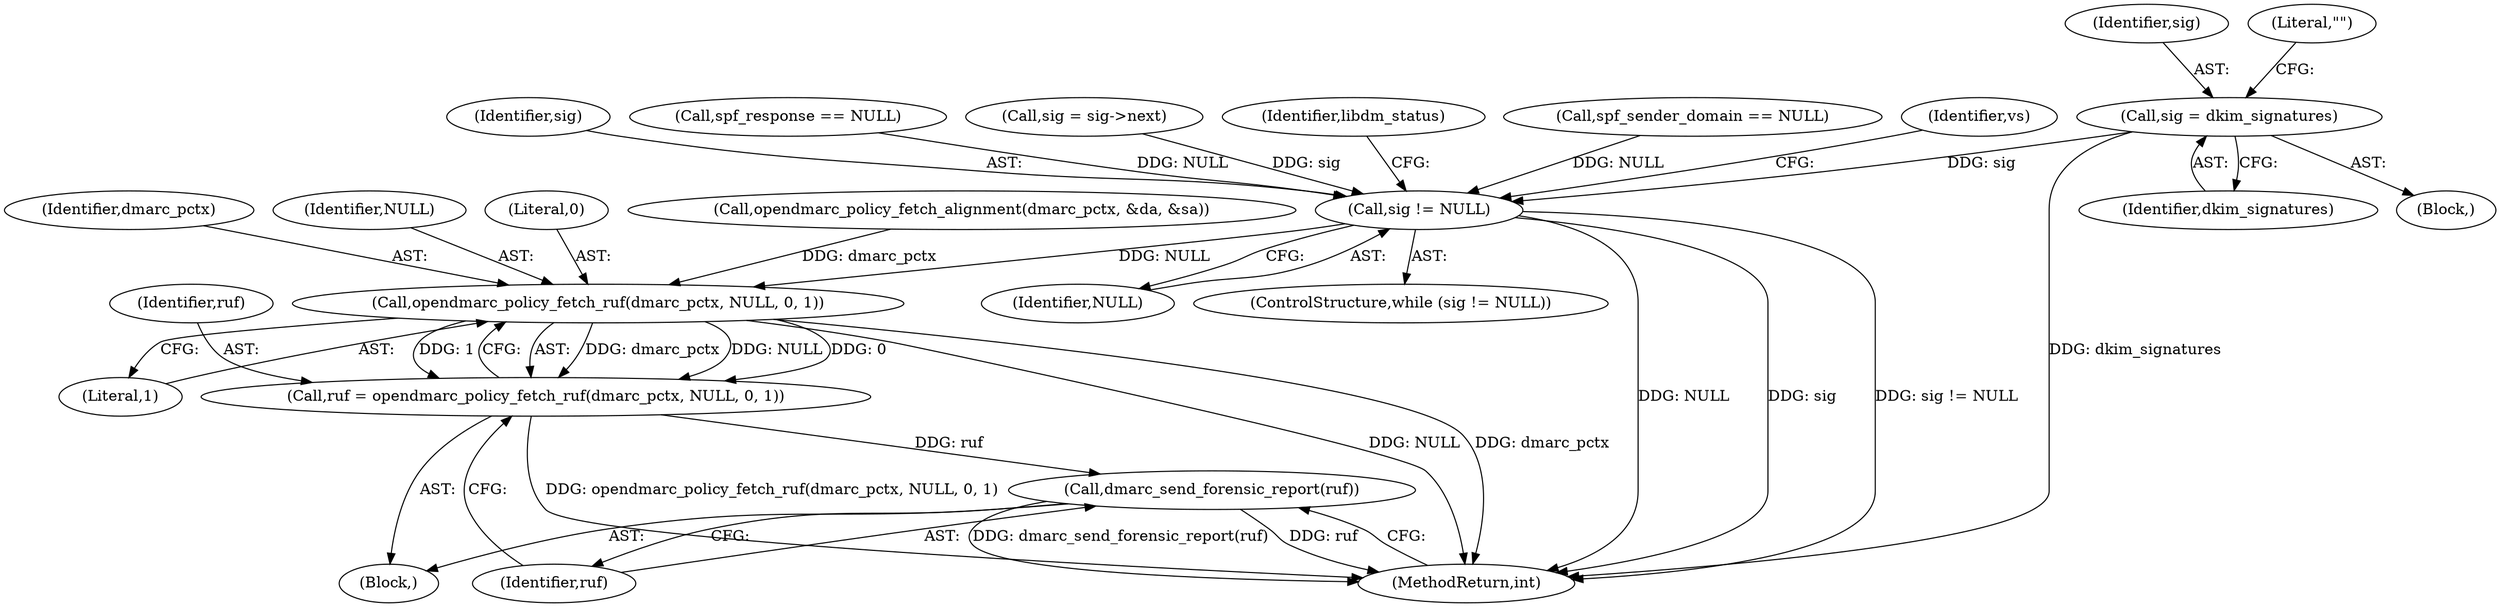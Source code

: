 digraph "0_exim_5b7a7c051c9ab9ee7c924a611f90ef2be03e0ad0@pointer" {
"1000380" [label="(Call,sig = dkim_signatures)"];
"1000385" [label="(Call,sig != NULL)"];
"1000691" [label="(Call,opendmarc_policy_fetch_ruf(dmarc_pctx, NULL, 0, 1))"];
"1000689" [label="(Call,ruf = opendmarc_policy_fetch_ruf(dmarc_pctx, NULL, 0, 1))"];
"1000696" [label="(Call,dmarc_send_forensic_report(ruf))"];
"1000694" [label="(Literal,0)"];
"1000691" [label="(Call,opendmarc_policy_fetch_ruf(dmarc_pctx, NULL, 0, 1))"];
"1000490" [label="(Call,sig = sig->next)"];
"1000384" [label="(ControlStructure,while (sig != NULL))"];
"1000496" [label="(Identifier,libdm_status)"];
"1000695" [label="(Literal,1)"];
"1000697" [label="(Identifier,ruf)"];
"1000690" [label="(Identifier,ruf)"];
"1000698" [label="(MethodReturn,int)"];
"1000242" [label="(Call,spf_sender_domain == NULL)"];
"1000380" [label="(Call,sig = dkim_signatures)"];
"1000689" [label="(Call,ruf = opendmarc_policy_fetch_ruf(dmarc_pctx, NULL, 0, 1))"];
"1000394" [label="(Identifier,vs)"];
"1000666" [label="(Block,)"];
"1000386" [label="(Identifier,sig)"];
"1000643" [label="(Call,opendmarc_policy_fetch_alignment(dmarc_pctx, &da, &sa))"];
"1000381" [label="(Identifier,sig)"];
"1000237" [label="(Call,spf_response == NULL)"];
"1000387" [label="(Identifier,NULL)"];
"1000383" [label="(Literal,\"\")"];
"1000382" [label="(Identifier,dkim_signatures)"];
"1000385" [label="(Call,sig != NULL)"];
"1000692" [label="(Identifier,dmarc_pctx)"];
"1000696" [label="(Call,dmarc_send_forensic_report(ruf))"];
"1000693" [label="(Identifier,NULL)"];
"1000119" [label="(Block,)"];
"1000380" -> "1000119"  [label="AST: "];
"1000380" -> "1000382"  [label="CFG: "];
"1000381" -> "1000380"  [label="AST: "];
"1000382" -> "1000380"  [label="AST: "];
"1000383" -> "1000380"  [label="CFG: "];
"1000380" -> "1000698"  [label="DDG: dkim_signatures"];
"1000380" -> "1000385"  [label="DDG: sig"];
"1000385" -> "1000384"  [label="AST: "];
"1000385" -> "1000387"  [label="CFG: "];
"1000386" -> "1000385"  [label="AST: "];
"1000387" -> "1000385"  [label="AST: "];
"1000394" -> "1000385"  [label="CFG: "];
"1000496" -> "1000385"  [label="CFG: "];
"1000385" -> "1000698"  [label="DDG: NULL"];
"1000385" -> "1000698"  [label="DDG: sig"];
"1000385" -> "1000698"  [label="DDG: sig != NULL"];
"1000490" -> "1000385"  [label="DDG: sig"];
"1000237" -> "1000385"  [label="DDG: NULL"];
"1000242" -> "1000385"  [label="DDG: NULL"];
"1000385" -> "1000691"  [label="DDG: NULL"];
"1000691" -> "1000689"  [label="AST: "];
"1000691" -> "1000695"  [label="CFG: "];
"1000692" -> "1000691"  [label="AST: "];
"1000693" -> "1000691"  [label="AST: "];
"1000694" -> "1000691"  [label="AST: "];
"1000695" -> "1000691"  [label="AST: "];
"1000689" -> "1000691"  [label="CFG: "];
"1000691" -> "1000698"  [label="DDG: NULL"];
"1000691" -> "1000698"  [label="DDG: dmarc_pctx"];
"1000691" -> "1000689"  [label="DDG: dmarc_pctx"];
"1000691" -> "1000689"  [label="DDG: NULL"];
"1000691" -> "1000689"  [label="DDG: 0"];
"1000691" -> "1000689"  [label="DDG: 1"];
"1000643" -> "1000691"  [label="DDG: dmarc_pctx"];
"1000689" -> "1000666"  [label="AST: "];
"1000690" -> "1000689"  [label="AST: "];
"1000697" -> "1000689"  [label="CFG: "];
"1000689" -> "1000698"  [label="DDG: opendmarc_policy_fetch_ruf(dmarc_pctx, NULL, 0, 1)"];
"1000689" -> "1000696"  [label="DDG: ruf"];
"1000696" -> "1000666"  [label="AST: "];
"1000696" -> "1000697"  [label="CFG: "];
"1000697" -> "1000696"  [label="AST: "];
"1000698" -> "1000696"  [label="CFG: "];
"1000696" -> "1000698"  [label="DDG: dmarc_send_forensic_report(ruf)"];
"1000696" -> "1000698"  [label="DDG: ruf"];
}
